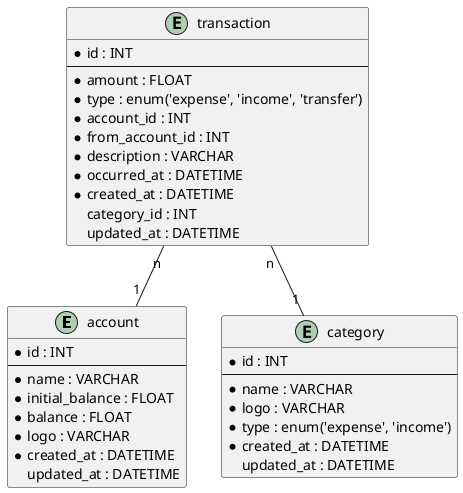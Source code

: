 @startuml erd

entity account {
    * id : INT
    --
    * name : VARCHAR
    * initial_balance : FLOAT
    * balance : FLOAT
    * logo : VARCHAR
    * created_at : DATETIME
    updated_at : DATETIME
}

entity category {
    * id : INT
    --
    * name : VARCHAR
    * logo : VARCHAR
    * type : enum('expense', 'income')
    * created_at : DATETIME
    updated_at : DATETIME
}


entity transaction {
    * id : INT
    --
    * amount : FLOAT
    * type : enum('expense', 'income', 'transfer')
    * account_id : INT
    * from_account_id : INT
    * description : VARCHAR
    * occurred_at : DATETIME
    * created_at : DATETIME
    category_id : INT
    updated_at : DATETIME
}

transaction "n" -- "1" account
transaction "n" -- "1" category

@enduml